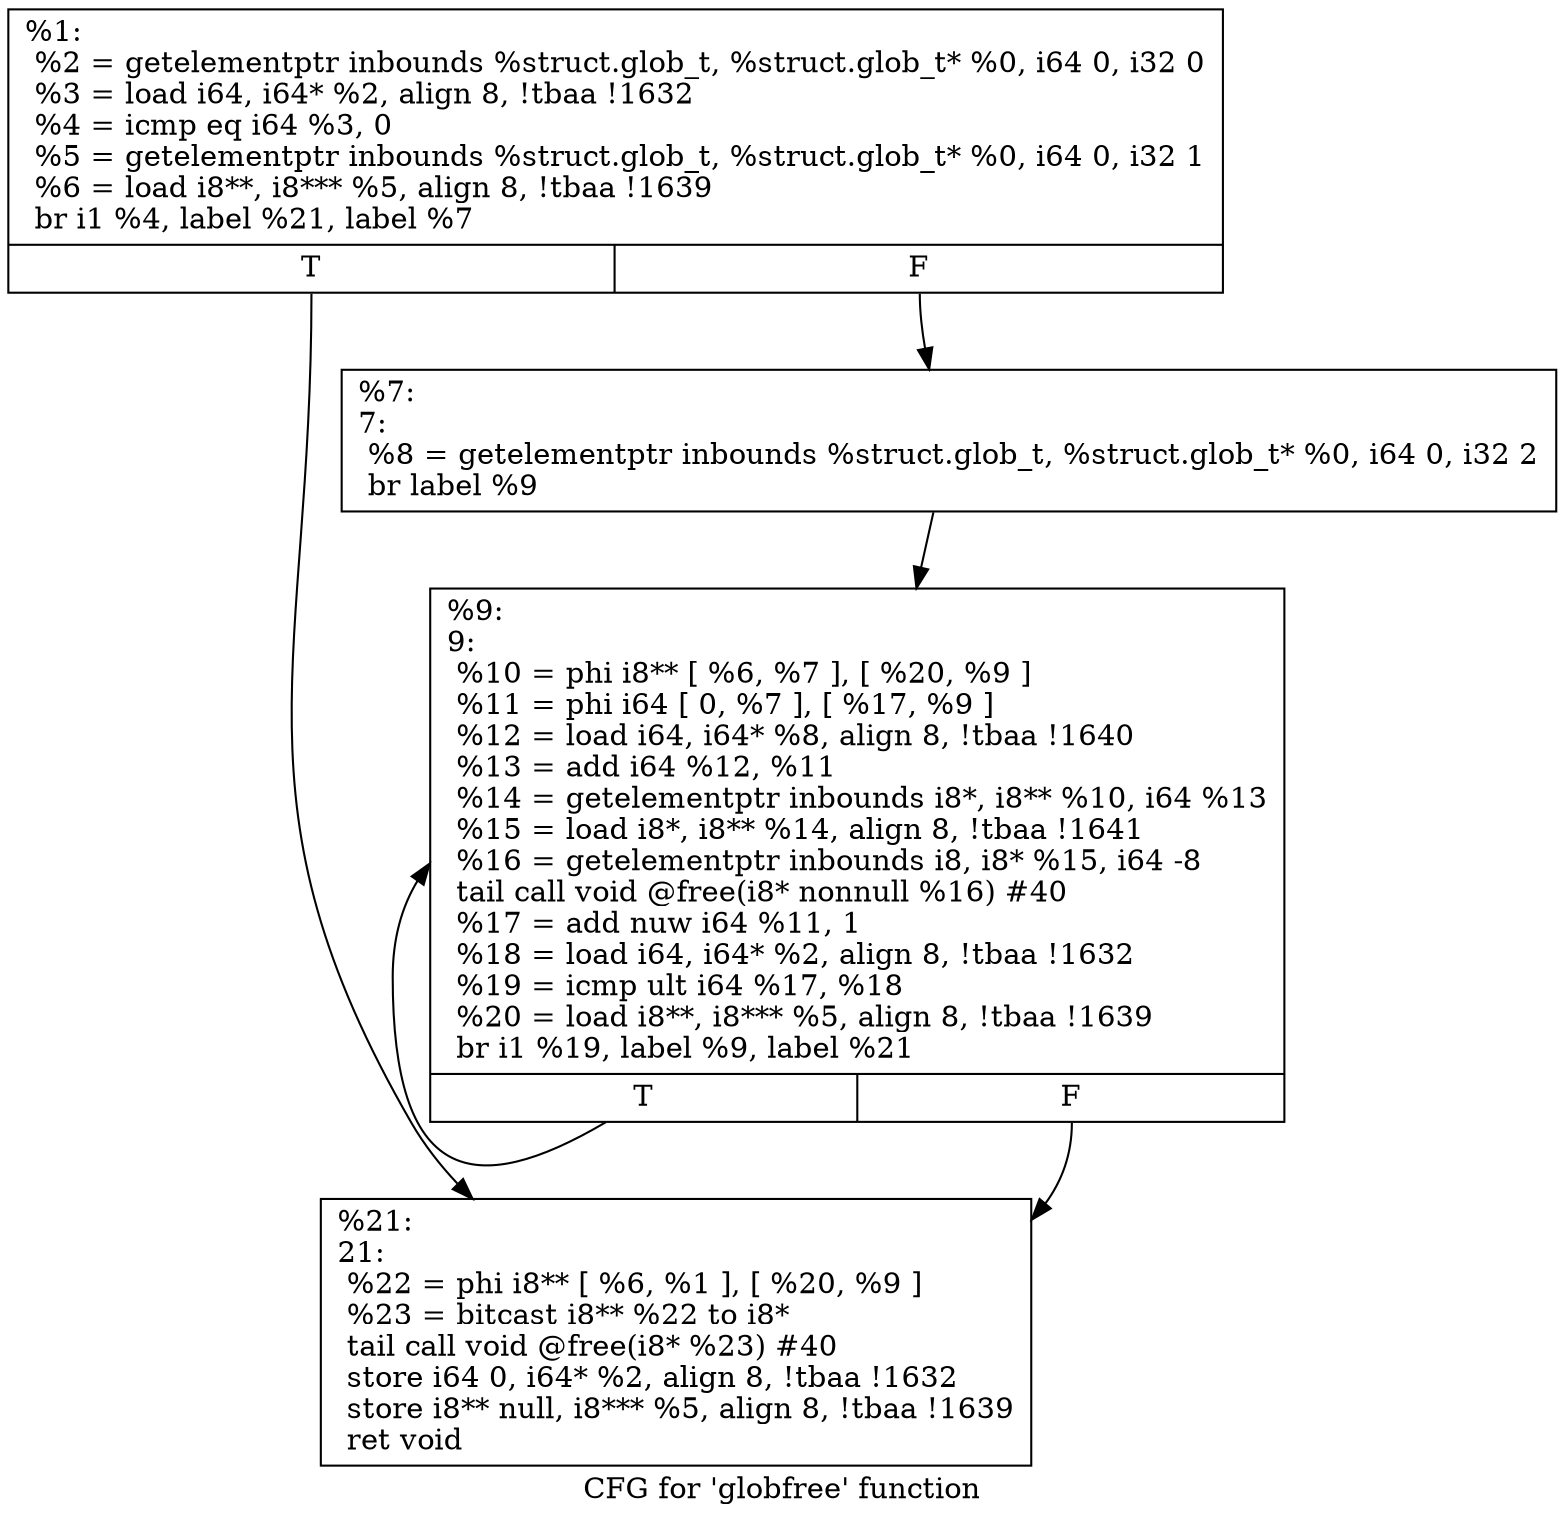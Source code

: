 digraph "CFG for 'globfree' function" {
	label="CFG for 'globfree' function";

	Node0x1b2e980 [shape=record,label="{%1:\l  %2 = getelementptr inbounds %struct.glob_t, %struct.glob_t* %0, i64 0, i32 0\l  %3 = load i64, i64* %2, align 8, !tbaa !1632\l  %4 = icmp eq i64 %3, 0\l  %5 = getelementptr inbounds %struct.glob_t, %struct.glob_t* %0, i64 0, i32 1\l  %6 = load i8**, i8*** %5, align 8, !tbaa !1639\l  br i1 %4, label %21, label %7\l|{<s0>T|<s1>F}}"];
	Node0x1b2e980:s0 -> Node0x1b2ea70;
	Node0x1b2e980:s1 -> Node0x1b2e9d0;
	Node0x1b2e9d0 [shape=record,label="{%7:\l7:                                                \l  %8 = getelementptr inbounds %struct.glob_t, %struct.glob_t* %0, i64 0, i32 2\l  br label %9\l}"];
	Node0x1b2e9d0 -> Node0x1b2ea20;
	Node0x1b2ea20 [shape=record,label="{%9:\l9:                                                \l  %10 = phi i8** [ %6, %7 ], [ %20, %9 ]\l  %11 = phi i64 [ 0, %7 ], [ %17, %9 ]\l  %12 = load i64, i64* %8, align 8, !tbaa !1640\l  %13 = add i64 %12, %11\l  %14 = getelementptr inbounds i8*, i8** %10, i64 %13\l  %15 = load i8*, i8** %14, align 8, !tbaa !1641\l  %16 = getelementptr inbounds i8, i8* %15, i64 -8\l  tail call void @free(i8* nonnull %16) #40\l  %17 = add nuw i64 %11, 1\l  %18 = load i64, i64* %2, align 8, !tbaa !1632\l  %19 = icmp ult i64 %17, %18\l  %20 = load i8**, i8*** %5, align 8, !tbaa !1639\l  br i1 %19, label %9, label %21\l|{<s0>T|<s1>F}}"];
	Node0x1b2ea20:s0 -> Node0x1b2ea20;
	Node0x1b2ea20:s1 -> Node0x1b2ea70;
	Node0x1b2ea70 [shape=record,label="{%21:\l21:                                               \l  %22 = phi i8** [ %6, %1 ], [ %20, %9 ]\l  %23 = bitcast i8** %22 to i8*\l  tail call void @free(i8* %23) #40\l  store i64 0, i64* %2, align 8, !tbaa !1632\l  store i8** null, i8*** %5, align 8, !tbaa !1639\l  ret void\l}"];
}
